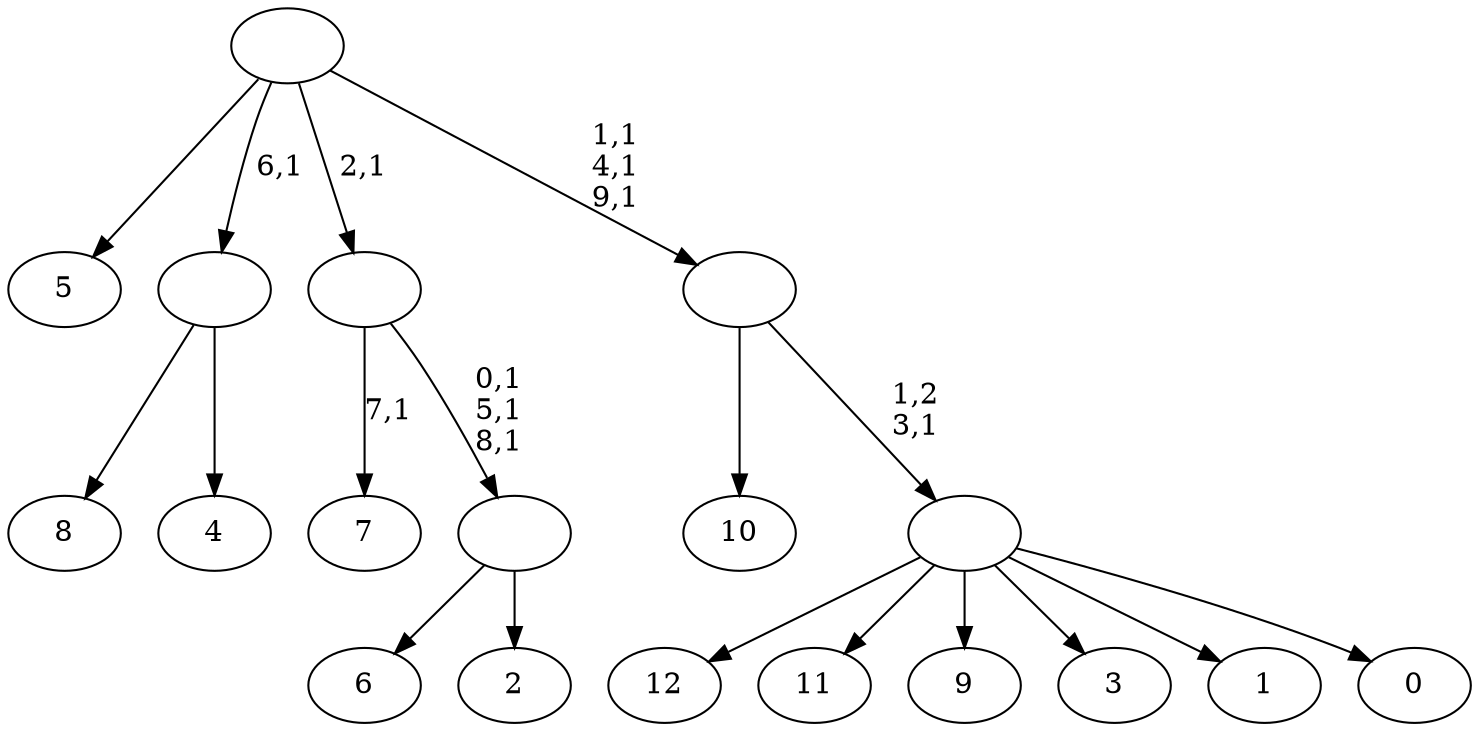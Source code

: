 digraph T {
	23 [label="12"]
	22 [label="11"]
	21 [label="10"]
	20 [label="9"]
	19 [label="8"]
	18 [label="7"]
	16 [label="6"]
	15 [label="5"]
	14 [label="4"]
	13 [label=""]
	12 [label="3"]
	11 [label="2"]
	10 [label=""]
	7 [label=""]
	6 [label="1"]
	5 [label="0"]
	4 [label=""]
	3 [label=""]
	0 [label=""]
	13 -> 19 [label=""]
	13 -> 14 [label=""]
	10 -> 16 [label=""]
	10 -> 11 [label=""]
	7 -> 10 [label="0,1\n5,1\n8,1"]
	7 -> 18 [label="7,1"]
	4 -> 23 [label=""]
	4 -> 22 [label=""]
	4 -> 20 [label=""]
	4 -> 12 [label=""]
	4 -> 6 [label=""]
	4 -> 5 [label=""]
	3 -> 21 [label=""]
	3 -> 4 [label="1,2\n3,1"]
	0 -> 3 [label="1,1\n4,1\n9,1"]
	0 -> 15 [label=""]
	0 -> 13 [label="6,1"]
	0 -> 7 [label="2,1"]
}
